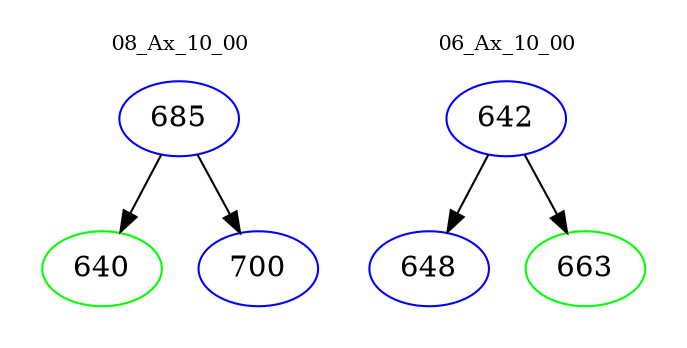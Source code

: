 digraph{
subgraph cluster_0 {
color = white
label = "08_Ax_10_00";
fontsize=10;
T0_685 [label="685", color="blue"]
T0_685 -> T0_640 [color="black"]
T0_640 [label="640", color="green"]
T0_685 -> T0_700 [color="black"]
T0_700 [label="700", color="blue"]
}
subgraph cluster_1 {
color = white
label = "06_Ax_10_00";
fontsize=10;
T1_642 [label="642", color="blue"]
T1_642 -> T1_648 [color="black"]
T1_648 [label="648", color="blue"]
T1_642 -> T1_663 [color="black"]
T1_663 [label="663", color="green"]
}
}
